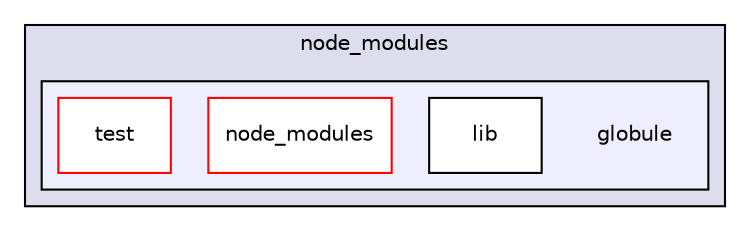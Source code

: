 digraph "gulp-src/node_modules/gulp/node_modules/vinyl-fs/node_modules/glob-watcher/node_modules/gaze/node_modules/globule" {
  compound=true
  node [ fontsize="10", fontname="Helvetica"];
  edge [ labelfontsize="10", labelfontname="Helvetica"];
  subgraph clusterdir_cff858f6def4e8deedca8fb09ddc3ec6 {
    graph [ bgcolor="#ddddee", pencolor="black", label="node_modules" fontname="Helvetica", fontsize="10", URL="dir_cff858f6def4e8deedca8fb09ddc3ec6.html"]
  subgraph clusterdir_92a5cb16c8d6c577159b7c856b25d6ef {
    graph [ bgcolor="#eeeeff", pencolor="black", label="" URL="dir_92a5cb16c8d6c577159b7c856b25d6ef.html"];
    dir_92a5cb16c8d6c577159b7c856b25d6ef [shape=plaintext label="globule"];
    dir_9cd046e6d9ff4a38b9ce111ba9a7c201 [shape=box label="lib" color="black" fillcolor="white" style="filled" URL="dir_9cd046e6d9ff4a38b9ce111ba9a7c201.html"];
    dir_e378fc2522472ce3365e5db04ad24f49 [shape=box label="node_modules" color="red" fillcolor="white" style="filled" URL="dir_e378fc2522472ce3365e5db04ad24f49.html"];
    dir_9717cbe12d92a0763600cdd3fe3d86df [shape=box label="test" color="red" fillcolor="white" style="filled" URL="dir_9717cbe12d92a0763600cdd3fe3d86df.html"];
  }
  }
}
